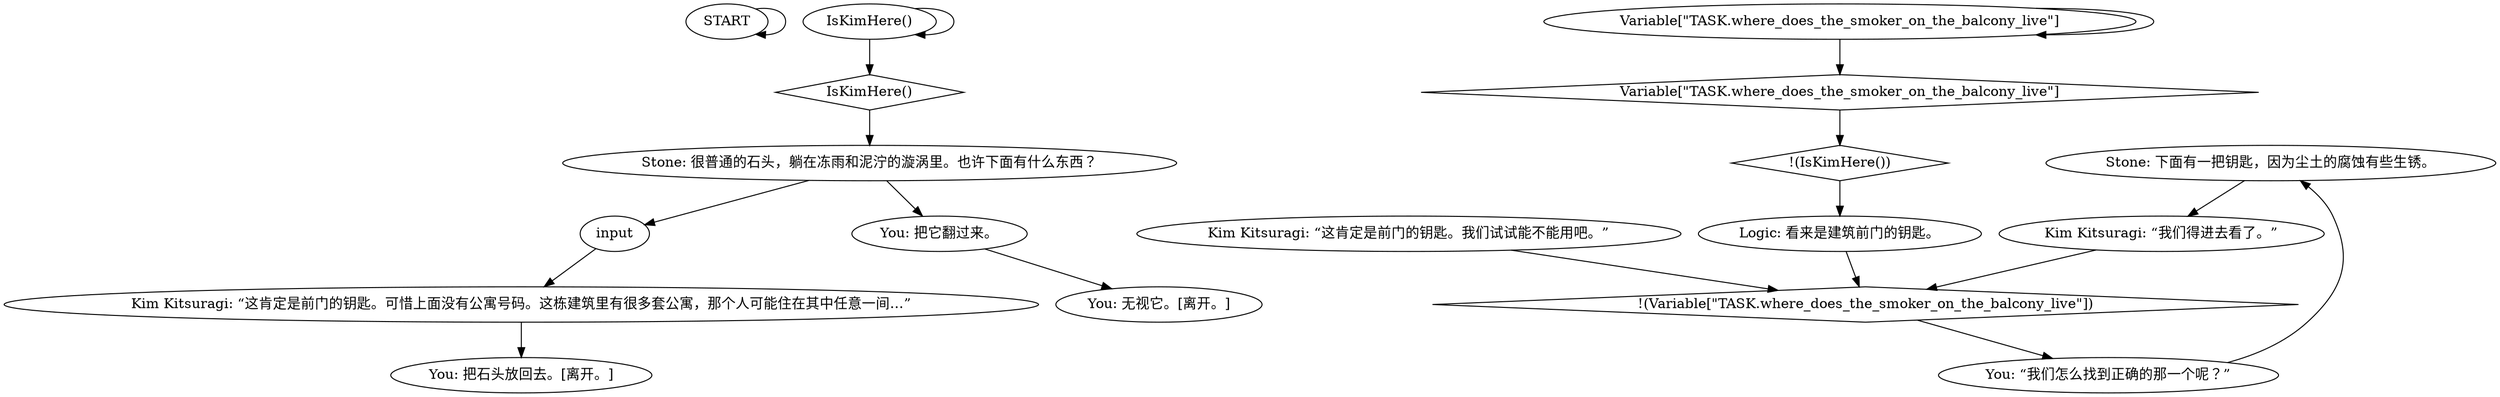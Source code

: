 # BACKYARD / STONE
# First follow-up convo with Kim where you discover keys under the stone.
# ==================================================
digraph G {
	  0 [label="START"];
	  1 [label="input"];
	  2 [label="You: 无视它。[离开。]"];
	  3 [label="Stone: 下面有一把钥匙，因为尘土的腐蚀有些生锈。"];
	  4 [label="Kim Kitsuragi: “我们得进去看了。”"];
	  5 [label="IsKimHere()"];
	  6 [label="IsKimHere()", shape=diamond];
	  7 [label="!(IsKimHere())", shape=diamond];
	  8 [label="Kim Kitsuragi: “这肯定是前门的钥匙。可惜上面没有公寓号码。这栋建筑里有很多套公寓，那个人可能住在其中任意一间…”"];
	  9 [label="Stone: 很普通的石头，躺在冻雨和泥泞的漩涡里。也许下面有什么东西？"];
	  10 [label="Variable[\"TASK.where_does_the_smoker_on_the_balcony_live\"]"];
	  11 [label="Variable[\"TASK.where_does_the_smoker_on_the_balcony_live\"]", shape=diamond];
	  12 [label="!(Variable[\"TASK.where_does_the_smoker_on_the_balcony_live\"])", shape=diamond];
	  13 [label="You: 把石头放回去。[离开。]"];
	  14 [label="You: “我们怎么找到正确的那一个呢？”"];
	  15 [label="Kim Kitsuragi: “这肯定是前门的钥匙。我们试试能不能用吧。”"];
	  16 [label="Logic: 看来是建筑前门的钥匙。"];
	  17 [label="You: 把它翻过来。"];
	  0 -> 0
	  1 -> 8
	  3 -> 4
	  4 -> 12
	  5 -> 5
	  5 -> 6
	  6 -> 9
	  7 -> 16
	  8 -> 13
	  9 -> 17
	  9 -> 1
	  10 -> 10
	  10 -> 11
	  11 -> 7
	  12 -> 14
	  14 -> 3
	  15 -> 12
	  16 -> 12
	  17 -> 2
}

